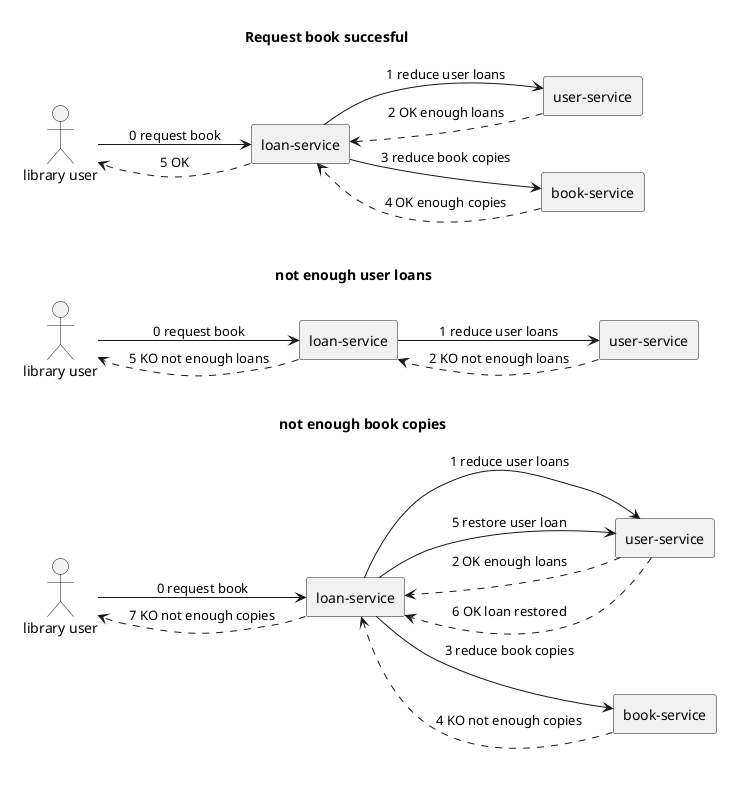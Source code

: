 @startuml


label l [
{{
left to right direction
'top to bottom direction

title "Request book succesful"

actor "library user" as lu
rectangle "loan-service" as loan
rectangle "user-service" as user
rectangle "book-service" as book

lu --> loan: "0 request book"
loan ..> lu: "5 OK"

loan --> user :"1 reduce user loans"
user ..> loan: "2 OK enough loans"

loan --> book: "3 reduce book copies"
book ..> loan: "4 OK enough copies"

}}

{{
left to right direction
'top to bottom direction

title "not enough user loans"

actor "library user" as lu2
rectangle "loan-service" as loan2
rectangle "user-service" as user2

lu2 --> loan2: "0 request book"
loan2 ..> lu2: "5 KO not enough loans"

loan2 --> user2 :"1 reduce user loans"
user2 ..> loan2: "2 KO not enough loans"
}}

{{
left to right direction
'top to bottom direction

title "not enough book copies"

actor "library user" as lu
rectangle "loan-service" as loan
rectangle "user-service" as user
rectangle "book-service" as book

lu --> loan: "0 request book"
loan ..> lu: "7 KO not enough copies"

loan --> user :"1 reduce user loans"
user ..> loan: "2 OK enough loans"


loan --> book: "3 reduce book copies"
book ..> loan: "4 KO not enough copies"

loan --> user :"5 restore user loan"
user ..> loan: "6 OK loan restored"

}}

]
@enduml
